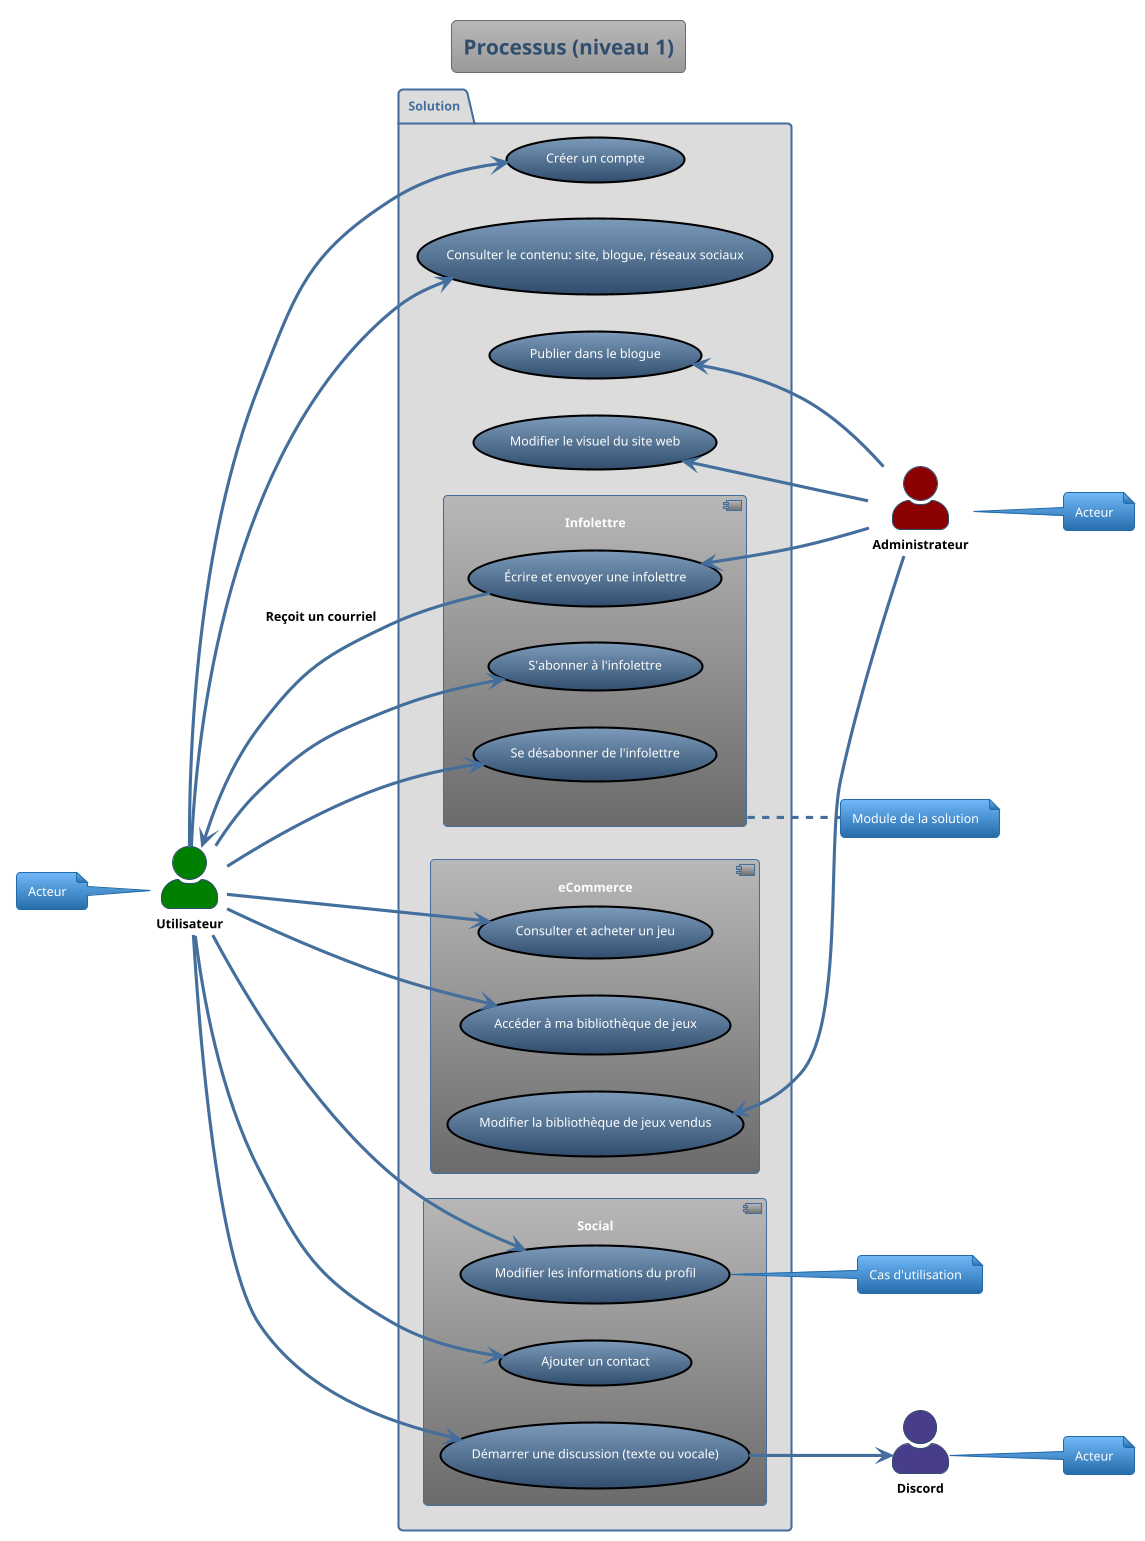 @startuml UsecaseDiagram
title Processus (niveau 1)
!theme spacelab

left to right direction
skinparam ArrowFontColor Black
skinparam ArrowFontStyle Bold
skinparam actorStyle awesome
skinparam ActorFontColor Black
skinparam ActorFontStyle Bold
skinparam usecaseBorderColor Black

actor "Utilisateur" as User #Green
actor "Administrateur" as Admin #DarkRed
actor "Discord" as Discord #DarkSlateBlue

package Solution #Gainsboro {
    ' component "Général" as General {
        (Créer un compte) as CreateAccount
        (Consulter le contenu: site, blogue, réseaux sociaux) as ViewContent
        (Publier dans le blogue) as PublishBlog
        (Modifier le visuel du site web) as EditSiteTheme
    ' }

    component Infolettre {
        (Écrire et envoyer une infolettre) as SendNewsletter
        (S'abonner à l'infolettre) as SubscribeNewsletter
        (Se désabonner de l'infolettre) as UnsubscribeNewsletter
    }

    component eCommerce {
        (Consulter et acheter un jeu) as ViewAndBuyGame
        (Accéder à ma bibliothèque de jeux) as ViewMyGames
        (Modifier la bibliothèque de jeux vendus) as EditGameList
    }

    component Social {
        (Modifier les informations du profil) as EditProfile
        (Ajouter un contact) as AddContact
        (Démarrer une discussion &#40;texte ou vocale&#41;) as ChatWithContact
    }

    (SendNewsletter) <-- Admin 
    (PublishBlog) <-- Admin 
    (EditGameList) <-- Admin 
    (EditSiteTheme) <-- Admin 

    User --> (ViewContent)
    User --> (CreateAccount)
    User --> (EditProfile)
    User --> (ViewAndBuyGame)
    User --> (ViewMyGames)
    User --> (AddContact)
    User --> (ChatWithContact)
    User --> (SubscribeNewsletter)
    User --> (UnsubscribeNewsletter)
    User <-- (SendNewsletter) : Reçoit un courriel

    (ChatWithContact) --> Discord
}

note right of Admin {
    Acteur
}

note right of Discord {
    Acteur
}

note left of User {
    Acteur
}

note right of EditProfile {
    Cas d'utilisation
}

note right of Infolettre {
    Module de la solution
}

@enduml